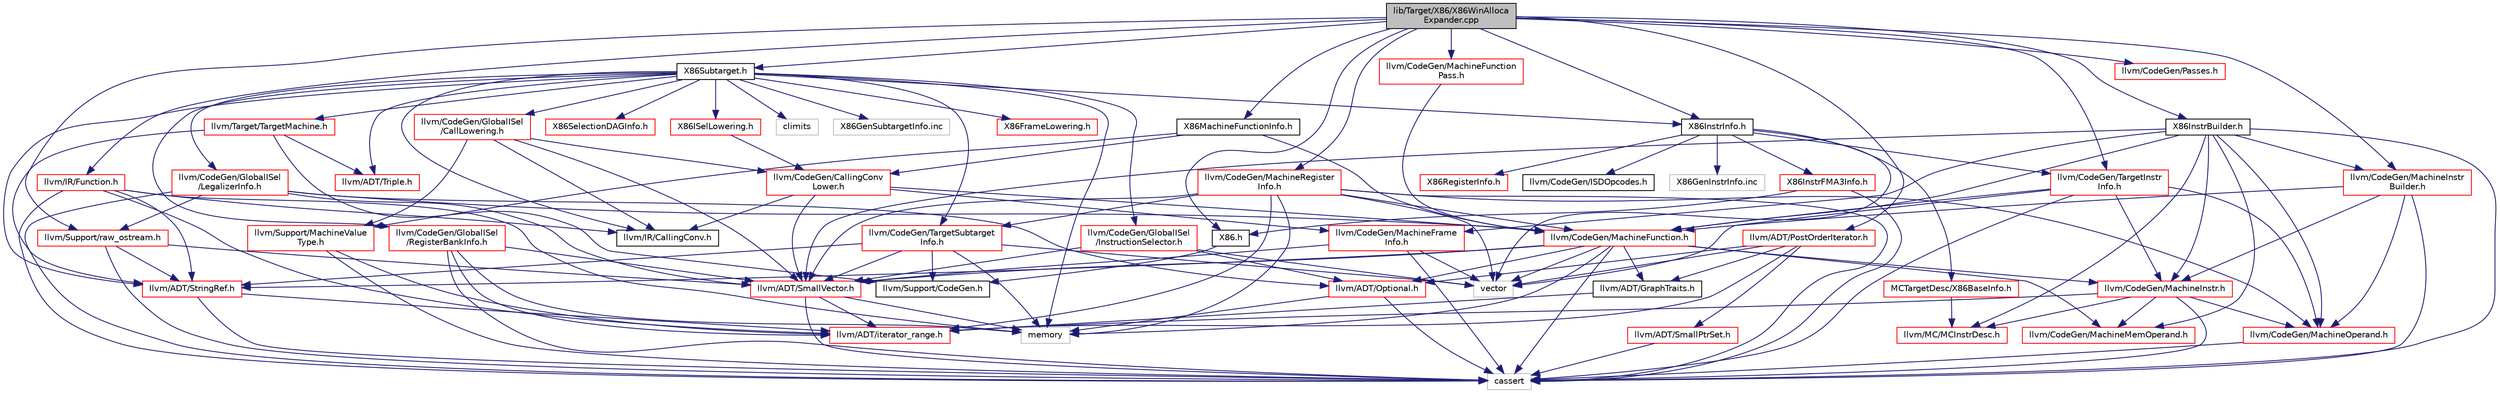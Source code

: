 digraph "lib/Target/X86/X86WinAllocaExpander.cpp"
{
 // LATEX_PDF_SIZE
  bgcolor="transparent";
  edge [fontname="Helvetica",fontsize="10",labelfontname="Helvetica",labelfontsize="10"];
  node [fontname="Helvetica",fontsize="10",shape="box"];
  Node1 [label="lib/Target/X86/X86WinAlloca\lExpander.cpp",height=0.2,width=0.4,color="black", fillcolor="grey75", style="filled", fontcolor="black",tooltip=" "];
  Node1 -> Node2 [color="midnightblue",fontsize="10",style="solid",fontname="Helvetica"];
  Node2 [label="X86.h",height=0.2,width=0.4,color="black",URL="$X86_8h.html",tooltip=" "];
  Node2 -> Node3 [color="midnightblue",fontsize="10",style="solid",fontname="Helvetica"];
  Node3 [label="llvm/Support/CodeGen.h",height=0.2,width=0.4,color="black",URL="$CodeGen_8h.html",tooltip=" "];
  Node1 -> Node4 [color="midnightblue",fontsize="10",style="solid",fontname="Helvetica"];
  Node4 [label="X86InstrBuilder.h",height=0.2,width=0.4,color="black",URL="$X86InstrBuilder_8h.html",tooltip=" "];
  Node4 -> Node5 [color="midnightblue",fontsize="10",style="solid",fontname="Helvetica"];
  Node5 [label="llvm/ADT/SmallVector.h",height=0.2,width=0.4,color="red",URL="$SmallVector_8h.html",tooltip=" "];
  Node5 -> Node6 [color="midnightblue",fontsize="10",style="solid",fontname="Helvetica"];
  Node6 [label="llvm/ADT/iterator_range.h",height=0.2,width=0.4,color="red",URL="$iterator__range_8h.html",tooltip="This provides a very simple, boring adaptor for a begin and end iterator into a range type."];
  Node5 -> Node25 [color="midnightblue",fontsize="10",style="solid",fontname="Helvetica"];
  Node25 [label="cassert",height=0.2,width=0.4,color="grey75",tooltip=" "];
  Node5 -> Node35 [color="midnightblue",fontsize="10",style="solid",fontname="Helvetica"];
  Node35 [label="memory",height=0.2,width=0.4,color="grey75",tooltip=" "];
  Node4 -> Node36 [color="midnightblue",fontsize="10",style="solid",fontname="Helvetica"];
  Node36 [label="llvm/CodeGen/MachineFrame\lInfo.h",height=0.2,width=0.4,color="red",URL="$MachineFrameInfo_8h.html",tooltip=" "];
  Node36 -> Node5 [color="midnightblue",fontsize="10",style="solid",fontname="Helvetica"];
  Node36 -> Node25 [color="midnightblue",fontsize="10",style="solid",fontname="Helvetica"];
  Node36 -> Node37 [color="midnightblue",fontsize="10",style="solid",fontname="Helvetica"];
  Node37 [label="vector",height=0.2,width=0.4,color="grey75",tooltip=" "];
  Node4 -> Node38 [color="midnightblue",fontsize="10",style="solid",fontname="Helvetica"];
  Node38 [label="llvm/CodeGen/MachineFunction.h",height=0.2,width=0.4,color="red",URL="$MachineFunction_8h.html",tooltip=" "];
  Node38 -> Node63 [color="midnightblue",fontsize="10",style="solid",fontname="Helvetica"];
  Node63 [label="llvm/ADT/GraphTraits.h",height=0.2,width=0.4,color="black",URL="$GraphTraits_8h.html",tooltip=" "];
  Node63 -> Node6 [color="midnightblue",fontsize="10",style="solid",fontname="Helvetica"];
  Node38 -> Node45 [color="midnightblue",fontsize="10",style="solid",fontname="Helvetica"];
  Node45 [label="llvm/ADT/Optional.h",height=0.2,width=0.4,color="red",URL="$Optional_8h.html",tooltip=" "];
  Node45 -> Node25 [color="midnightblue",fontsize="10",style="solid",fontname="Helvetica"];
  Node45 -> Node35 [color="midnightblue",fontsize="10",style="solid",fontname="Helvetica"];
  Node38 -> Node5 [color="midnightblue",fontsize="10",style="solid",fontname="Helvetica"];
  Node38 -> Node43 [color="midnightblue",fontsize="10",style="solid",fontname="Helvetica"];
  Node43 [label="llvm/ADT/StringRef.h",height=0.2,width=0.4,color="red",URL="$StringRef_8h.html",tooltip=" "];
  Node43 -> Node6 [color="midnightblue",fontsize="10",style="solid",fontname="Helvetica"];
  Node43 -> Node25 [color="midnightblue",fontsize="10",style="solid",fontname="Helvetica"];
  Node38 -> Node78 [color="midnightblue",fontsize="10",style="solid",fontname="Helvetica"];
  Node78 [label="llvm/CodeGen/MachineInstr.h",height=0.2,width=0.4,color="red",URL="$MachineInstr_8h.html",tooltip=" "];
  Node78 -> Node6 [color="midnightblue",fontsize="10",style="solid",fontname="Helvetica"];
  Node78 -> Node160 [color="midnightblue",fontsize="10",style="solid",fontname="Helvetica"];
  Node160 [label="llvm/CodeGen/MachineMemOperand.h",height=0.2,width=0.4,color="red",URL="$MachineMemOperand_8h.html",tooltip=" "];
  Node78 -> Node167 [color="midnightblue",fontsize="10",style="solid",fontname="Helvetica"];
  Node167 [label="llvm/CodeGen/MachineOperand.h",height=0.2,width=0.4,color="red",URL="$MachineOperand_8h.html",tooltip=" "];
  Node167 -> Node25 [color="midnightblue",fontsize="10",style="solid",fontname="Helvetica"];
  Node78 -> Node183 [color="midnightblue",fontsize="10",style="solid",fontname="Helvetica"];
  Node183 [label="llvm/MC/MCInstrDesc.h",height=0.2,width=0.4,color="red",URL="$MCInstrDesc_8h.html",tooltip=" "];
  Node78 -> Node25 [color="midnightblue",fontsize="10",style="solid",fontname="Helvetica"];
  Node38 -> Node160 [color="midnightblue",fontsize="10",style="solid",fontname="Helvetica"];
  Node38 -> Node25 [color="midnightblue",fontsize="10",style="solid",fontname="Helvetica"];
  Node38 -> Node35 [color="midnightblue",fontsize="10",style="solid",fontname="Helvetica"];
  Node38 -> Node37 [color="midnightblue",fontsize="10",style="solid",fontname="Helvetica"];
  Node4 -> Node78 [color="midnightblue",fontsize="10",style="solid",fontname="Helvetica"];
  Node4 -> Node199 [color="midnightblue",fontsize="10",style="solid",fontname="Helvetica"];
  Node199 [label="llvm/CodeGen/MachineInstr\lBuilder.h",height=0.2,width=0.4,color="red",URL="$MachineInstrBuilder_8h.html",tooltip=" "];
  Node199 -> Node38 [color="midnightblue",fontsize="10",style="solid",fontname="Helvetica"];
  Node199 -> Node78 [color="midnightblue",fontsize="10",style="solid",fontname="Helvetica"];
  Node199 -> Node167 [color="midnightblue",fontsize="10",style="solid",fontname="Helvetica"];
  Node199 -> Node25 [color="midnightblue",fontsize="10",style="solid",fontname="Helvetica"];
  Node4 -> Node160 [color="midnightblue",fontsize="10",style="solid",fontname="Helvetica"];
  Node4 -> Node167 [color="midnightblue",fontsize="10",style="solid",fontname="Helvetica"];
  Node4 -> Node183 [color="midnightblue",fontsize="10",style="solid",fontname="Helvetica"];
  Node4 -> Node25 [color="midnightblue",fontsize="10",style="solid",fontname="Helvetica"];
  Node1 -> Node203 [color="midnightblue",fontsize="10",style="solid",fontname="Helvetica"];
  Node203 [label="X86InstrInfo.h",height=0.2,width=0.4,color="black",URL="$X86InstrInfo_8h.html",tooltip=" "];
  Node203 -> Node204 [color="midnightblue",fontsize="10",style="solid",fontname="Helvetica"];
  Node204 [label="MCTargetDesc/X86BaseInfo.h",height=0.2,width=0.4,color="red",URL="$X86BaseInfo_8h.html",tooltip=" "];
  Node204 -> Node183 [color="midnightblue",fontsize="10",style="solid",fontname="Helvetica"];
  Node203 -> Node228 [color="midnightblue",fontsize="10",style="solid",fontname="Helvetica"];
  Node228 [label="X86InstrFMA3Info.h",height=0.2,width=0.4,color="red",URL="$X86InstrFMA3Info_8h.html",tooltip=" "];
  Node228 -> Node2 [color="midnightblue",fontsize="10",style="solid",fontname="Helvetica"];
  Node228 -> Node25 [color="midnightblue",fontsize="10",style="solid",fontname="Helvetica"];
  Node203 -> Node230 [color="midnightblue",fontsize="10",style="solid",fontname="Helvetica"];
  Node230 [label="X86RegisterInfo.h",height=0.2,width=0.4,color="red",URL="$X86RegisterInfo_8h.html",tooltip=" "];
  Node203 -> Node231 [color="midnightblue",fontsize="10",style="solid",fontname="Helvetica"];
  Node231 [label="llvm/CodeGen/ISDOpcodes.h",height=0.2,width=0.4,color="black",URL="$ISDOpcodes_8h.html",tooltip=" "];
  Node203 -> Node232 [color="midnightblue",fontsize="10",style="solid",fontname="Helvetica"];
  Node232 [label="llvm/CodeGen/TargetInstr\lInfo.h",height=0.2,width=0.4,color="red",URL="$TargetInstrInfo_8h.html",tooltip=" "];
  Node232 -> Node38 [color="midnightblue",fontsize="10",style="solid",fontname="Helvetica"];
  Node232 -> Node78 [color="midnightblue",fontsize="10",style="solid",fontname="Helvetica"];
  Node232 -> Node167 [color="midnightblue",fontsize="10",style="solid",fontname="Helvetica"];
  Node232 -> Node25 [color="midnightblue",fontsize="10",style="solid",fontname="Helvetica"];
  Node232 -> Node37 [color="midnightblue",fontsize="10",style="solid",fontname="Helvetica"];
  Node203 -> Node37 [color="midnightblue",fontsize="10",style="solid",fontname="Helvetica"];
  Node203 -> Node226 [color="midnightblue",fontsize="10",style="solid",fontname="Helvetica"];
  Node226 [label="X86GenInstrInfo.inc",height=0.2,width=0.4,color="grey75",tooltip=" "];
  Node1 -> Node259 [color="midnightblue",fontsize="10",style="solid",fontname="Helvetica"];
  Node259 [label="X86MachineFunctionInfo.h",height=0.2,width=0.4,color="black",URL="$X86MachineFunctionInfo_8h.html",tooltip=" "];
  Node259 -> Node260 [color="midnightblue",fontsize="10",style="solid",fontname="Helvetica"];
  Node260 [label="llvm/CodeGen/CallingConv\lLower.h",height=0.2,width=0.4,color="red",URL="$CallingConvLower_8h.html",tooltip=" "];
  Node260 -> Node5 [color="midnightblue",fontsize="10",style="solid",fontname="Helvetica"];
  Node260 -> Node36 [color="midnightblue",fontsize="10",style="solid",fontname="Helvetica"];
  Node260 -> Node38 [color="midnightblue",fontsize="10",style="solid",fontname="Helvetica"];
  Node260 -> Node114 [color="midnightblue",fontsize="10",style="solid",fontname="Helvetica"];
  Node114 [label="llvm/IR/CallingConv.h",height=0.2,width=0.4,color="black",URL="$CallingConv_8h.html",tooltip=" "];
  Node259 -> Node38 [color="midnightblue",fontsize="10",style="solid",fontname="Helvetica"];
  Node259 -> Node172 [color="midnightblue",fontsize="10",style="solid",fontname="Helvetica"];
  Node172 [label="llvm/Support/MachineValue\lType.h",height=0.2,width=0.4,color="red",URL="$MachineValueType_8h.html",tooltip=" "];
  Node172 -> Node6 [color="midnightblue",fontsize="10",style="solid",fontname="Helvetica"];
  Node172 -> Node25 [color="midnightblue",fontsize="10",style="solid",fontname="Helvetica"];
  Node1 -> Node263 [color="midnightblue",fontsize="10",style="solid",fontname="Helvetica"];
  Node263 [label="X86Subtarget.h",height=0.2,width=0.4,color="black",URL="$X86Subtarget_8h.html",tooltip=" "];
  Node263 -> Node264 [color="midnightblue",fontsize="10",style="solid",fontname="Helvetica"];
  Node264 [label="X86FrameLowering.h",height=0.2,width=0.4,color="red",URL="$X86FrameLowering_8h.html",tooltip=" "];
  Node263 -> Node266 [color="midnightblue",fontsize="10",style="solid",fontname="Helvetica"];
  Node266 [label="X86ISelLowering.h",height=0.2,width=0.4,color="red",URL="$X86ISelLowering_8h.html",tooltip=" "];
  Node266 -> Node260 [color="midnightblue",fontsize="10",style="solid",fontname="Helvetica"];
  Node263 -> Node203 [color="midnightblue",fontsize="10",style="solid",fontname="Helvetica"];
  Node263 -> Node288 [color="midnightblue",fontsize="10",style="solid",fontname="Helvetica"];
  Node288 [label="X86SelectionDAGInfo.h",height=0.2,width=0.4,color="red",URL="$X86SelectionDAGInfo_8h.html",tooltip=" "];
  Node263 -> Node43 [color="midnightblue",fontsize="10",style="solid",fontname="Helvetica"];
  Node263 -> Node75 [color="midnightblue",fontsize="10",style="solid",fontname="Helvetica"];
  Node75 [label="llvm/ADT/Triple.h",height=0.2,width=0.4,color="red",URL="$Triple_8h.html",tooltip=" "];
  Node263 -> Node290 [color="midnightblue",fontsize="10",style="solid",fontname="Helvetica"];
  Node290 [label="llvm/CodeGen/GlobalISel\l/CallLowering.h",height=0.2,width=0.4,color="red",URL="$CallLowering_8h.html",tooltip="This file describes how to lower LLVM calls to machine code calls."];
  Node290 -> Node5 [color="midnightblue",fontsize="10",style="solid",fontname="Helvetica"];
  Node290 -> Node260 [color="midnightblue",fontsize="10",style="solid",fontname="Helvetica"];
  Node290 -> Node114 [color="midnightblue",fontsize="10",style="solid",fontname="Helvetica"];
  Node290 -> Node172 [color="midnightblue",fontsize="10",style="solid",fontname="Helvetica"];
  Node263 -> Node291 [color="midnightblue",fontsize="10",style="solid",fontname="Helvetica"];
  Node291 [label="llvm/CodeGen/GlobalISel\l/InstructionSelector.h",height=0.2,width=0.4,color="red",URL="$InstructionSelector_8h.html",tooltip=" "];
  Node291 -> Node45 [color="midnightblue",fontsize="10",style="solid",fontname="Helvetica"];
  Node291 -> Node5 [color="midnightblue",fontsize="10",style="solid",fontname="Helvetica"];
  Node291 -> Node37 [color="midnightblue",fontsize="10",style="solid",fontname="Helvetica"];
  Node263 -> Node293 [color="midnightblue",fontsize="10",style="solid",fontname="Helvetica"];
  Node293 [label="llvm/CodeGen/GlobalISel\l/LegalizerInfo.h",height=0.2,width=0.4,color="red",URL="$LegalizerInfo_8h.html",tooltip=" "];
  Node293 -> Node45 [color="midnightblue",fontsize="10",style="solid",fontname="Helvetica"];
  Node293 -> Node5 [color="midnightblue",fontsize="10",style="solid",fontname="Helvetica"];
  Node293 -> Node38 [color="midnightblue",fontsize="10",style="solid",fontname="Helvetica"];
  Node293 -> Node109 [color="midnightblue",fontsize="10",style="solid",fontname="Helvetica"];
  Node109 [label="llvm/Support/raw_ostream.h",height=0.2,width=0.4,color="red",URL="$raw__ostream_8h.html",tooltip=" "];
  Node109 -> Node5 [color="midnightblue",fontsize="10",style="solid",fontname="Helvetica"];
  Node109 -> Node43 [color="midnightblue",fontsize="10",style="solid",fontname="Helvetica"];
  Node109 -> Node25 [color="midnightblue",fontsize="10",style="solid",fontname="Helvetica"];
  Node293 -> Node25 [color="midnightblue",fontsize="10",style="solid",fontname="Helvetica"];
  Node263 -> Node296 [color="midnightblue",fontsize="10",style="solid",fontname="Helvetica"];
  Node296 [label="llvm/CodeGen/GlobalISel\l/RegisterBankInfo.h",height=0.2,width=0.4,color="red",URL="$RegisterBankInfo_8h.html",tooltip=" "];
  Node296 -> Node5 [color="midnightblue",fontsize="10",style="solid",fontname="Helvetica"];
  Node296 -> Node6 [color="midnightblue",fontsize="10",style="solid",fontname="Helvetica"];
  Node296 -> Node25 [color="midnightblue",fontsize="10",style="solid",fontname="Helvetica"];
  Node296 -> Node35 [color="midnightblue",fontsize="10",style="solid",fontname="Helvetica"];
  Node263 -> Node239 [color="midnightblue",fontsize="10",style="solid",fontname="Helvetica"];
  Node239 [label="llvm/CodeGen/TargetSubtarget\lInfo.h",height=0.2,width=0.4,color="red",URL="$TargetSubtargetInfo_8h.html",tooltip=" "];
  Node239 -> Node5 [color="midnightblue",fontsize="10",style="solid",fontname="Helvetica"];
  Node239 -> Node43 [color="midnightblue",fontsize="10",style="solid",fontname="Helvetica"];
  Node239 -> Node3 [color="midnightblue",fontsize="10",style="solid",fontname="Helvetica"];
  Node239 -> Node35 [color="midnightblue",fontsize="10",style="solid",fontname="Helvetica"];
  Node239 -> Node37 [color="midnightblue",fontsize="10",style="solid",fontname="Helvetica"];
  Node263 -> Node114 [color="midnightblue",fontsize="10",style="solid",fontname="Helvetica"];
  Node263 -> Node285 [color="midnightblue",fontsize="10",style="solid",fontname="Helvetica"];
  Node285 [label="llvm/Target/TargetMachine.h",height=0.2,width=0.4,color="red",URL="$llvm_2Target_2TargetMachine_8h.html",tooltip=" "];
  Node285 -> Node43 [color="midnightblue",fontsize="10",style="solid",fontname="Helvetica"];
  Node285 -> Node75 [color="midnightblue",fontsize="10",style="solid",fontname="Helvetica"];
  Node285 -> Node3 [color="midnightblue",fontsize="10",style="solid",fontname="Helvetica"];
  Node263 -> Node26 [color="midnightblue",fontsize="10",style="solid",fontname="Helvetica"];
  Node26 [label="climits",height=0.2,width=0.4,color="grey75",tooltip=" "];
  Node263 -> Node35 [color="midnightblue",fontsize="10",style="solid",fontname="Helvetica"];
  Node263 -> Node227 [color="midnightblue",fontsize="10",style="solid",fontname="Helvetica"];
  Node227 [label="X86GenSubtargetInfo.inc",height=0.2,width=0.4,color="grey75",tooltip=" "];
  Node1 -> Node272 [color="midnightblue",fontsize="10",style="solid",fontname="Helvetica"];
  Node272 [label="llvm/ADT/PostOrderIterator.h",height=0.2,width=0.4,color="red",URL="$PostOrderIterator_8h.html",tooltip=" "];
  Node272 -> Node63 [color="midnightblue",fontsize="10",style="solid",fontname="Helvetica"];
  Node272 -> Node45 [color="midnightblue",fontsize="10",style="solid",fontname="Helvetica"];
  Node272 -> Node106 [color="midnightblue",fontsize="10",style="solid",fontname="Helvetica"];
  Node106 [label="llvm/ADT/SmallPtrSet.h",height=0.2,width=0.4,color="red",URL="$SmallPtrSet_8h.html",tooltip=" "];
  Node106 -> Node25 [color="midnightblue",fontsize="10",style="solid",fontname="Helvetica"];
  Node272 -> Node6 [color="midnightblue",fontsize="10",style="solid",fontname="Helvetica"];
  Node272 -> Node37 [color="midnightblue",fontsize="10",style="solid",fontname="Helvetica"];
  Node1 -> Node253 [color="midnightblue",fontsize="10",style="solid",fontname="Helvetica"];
  Node253 [label="llvm/CodeGen/MachineFunction\lPass.h",height=0.2,width=0.4,color="red",URL="$MachineFunctionPass_8h.html",tooltip=" "];
  Node253 -> Node38 [color="midnightblue",fontsize="10",style="solid",fontname="Helvetica"];
  Node1 -> Node199 [color="midnightblue",fontsize="10",style="solid",fontname="Helvetica"];
  Node1 -> Node234 [color="midnightblue",fontsize="10",style="solid",fontname="Helvetica"];
  Node234 [label="llvm/CodeGen/MachineRegister\lInfo.h",height=0.2,width=0.4,color="red",URL="$MachineRegisterInfo_8h.html",tooltip=" "];
  Node234 -> Node5 [color="midnightblue",fontsize="10",style="solid",fontname="Helvetica"];
  Node234 -> Node6 [color="midnightblue",fontsize="10",style="solid",fontname="Helvetica"];
  Node234 -> Node38 [color="midnightblue",fontsize="10",style="solid",fontname="Helvetica"];
  Node234 -> Node167 [color="midnightblue",fontsize="10",style="solid",fontname="Helvetica"];
  Node234 -> Node239 [color="midnightblue",fontsize="10",style="solid",fontname="Helvetica"];
  Node234 -> Node25 [color="midnightblue",fontsize="10",style="solid",fontname="Helvetica"];
  Node234 -> Node35 [color="midnightblue",fontsize="10",style="solid",fontname="Helvetica"];
  Node234 -> Node37 [color="midnightblue",fontsize="10",style="solid",fontname="Helvetica"];
  Node1 -> Node244 [color="midnightblue",fontsize="10",style="solid",fontname="Helvetica"];
  Node244 [label="llvm/CodeGen/Passes.h",height=0.2,width=0.4,color="red",URL="$CodeGen_2Passes_8h.html",tooltip=" "];
  Node1 -> Node232 [color="midnightblue",fontsize="10",style="solid",fontname="Helvetica"];
  Node1 -> Node119 [color="midnightblue",fontsize="10",style="solid",fontname="Helvetica"];
  Node119 [label="llvm/IR/Function.h",height=0.2,width=0.4,color="red",URL="$Function_8h.html",tooltip=" "];
  Node119 -> Node43 [color="midnightblue",fontsize="10",style="solid",fontname="Helvetica"];
  Node119 -> Node6 [color="midnightblue",fontsize="10",style="solid",fontname="Helvetica"];
  Node119 -> Node114 [color="midnightblue",fontsize="10",style="solid",fontname="Helvetica"];
  Node119 -> Node25 [color="midnightblue",fontsize="10",style="solid",fontname="Helvetica"];
  Node119 -> Node35 [color="midnightblue",fontsize="10",style="solid",fontname="Helvetica"];
  Node1 -> Node109 [color="midnightblue",fontsize="10",style="solid",fontname="Helvetica"];
}
